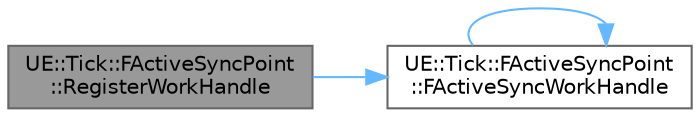 digraph "UE::Tick::FActiveSyncPoint::RegisterWorkHandle"
{
 // INTERACTIVE_SVG=YES
 // LATEX_PDF_SIZE
  bgcolor="transparent";
  edge [fontname=Helvetica,fontsize=10,labelfontname=Helvetica,labelfontsize=10];
  node [fontname=Helvetica,fontsize=10,shape=box,height=0.2,width=0.4];
  rankdir="LR";
  Node1 [id="Node000001",label="UE::Tick::FActiveSyncPoint\l::RegisterWorkHandle",height=0.2,width=0.4,color="gray40", fillcolor="grey60", style="filled", fontcolor="black",tooltip="Registers a new work handle that can be used to reserve and request work."];
  Node1 -> Node2 [id="edge1_Node000001_Node000002",color="steelblue1",style="solid",tooltip=" "];
  Node2 [id="Node000002",label="UE::Tick::FActiveSyncPoint\l::FActiveSyncWorkHandle",height=0.2,width=0.4,color="grey40", fillcolor="white", style="filled",URL="$d7/dcc/structUE_1_1Tick_1_1FActiveSyncPoint.html#a26686a15c9df4f34ab2ffb159226dd4f",tooltip=" "];
  Node2 -> Node2 [id="edge2_Node000002_Node000002",color="steelblue1",style="solid",tooltip=" "];
}
